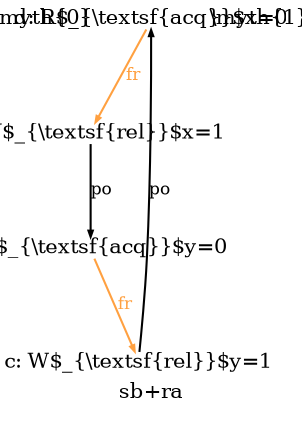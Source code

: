 /* Generated, do not edit, edit img/sb+ffences.litmus instead */
digraph G {

splines=spline;

/* legend */
fontsize=10;
label="sb+ra";


/* the unlocked events */
proc0_label_node [shape=none, fontsize=10, label="\\myth{0}", pos="1.000000,0.588000!", fixedsize=true, width=0.455000, height=0.091875]
eiid0 [label="a: W$_{\\textsf{rel}}$x=1", shape="none", fontsize=10, pos="1.000000,0.367500!", fixedsize="true", height="0.138889", width="0.486111"];
eiid1 [label="b: R$_{\\textsf{acq}}$y=0", shape="none", fontsize=10, pos="1.000000,0.000000!", fixedsize="true", height="0.138889", width="0.486111"];
proc1_label_node [shape=none, fontsize=10, label="\\myth{1}", pos="1.700000,0.588000!", fixedsize=true, width=0.455000, height=0.091875]
eiid2 [label="c: W$_{\\textsf{rel}}$y=1", shape="none", fontsize=10, pos="1.700000,0.367500!", fixedsize="true", height="0.138889", width="0.486111"];
eiid3 [label="d: R$_{\\textsf{acq}}$x=0", shape="none", fontsize=10, pos="1.700000,0.000000!", fixedsize="true", height="0.138889", width="0.486111"];

/* the intra_causality_data edges */


/* the intra_causality_control edges */

/* the poi edges */
/* the rfmap edges */


/* The viewed-before edges */
eiid1 -> eiid2 [label="fr", color="#ffa040", fontcolor="#ffa040", fontsize=8, arrowsize="0.300000"];
eiid3 -> eiid0 [label="fr", color="#ffa040", fontcolor="#ffa040", fontsize=8, arrowsize="0.300000"];
eiid0 -> eiid1 [label="po", color="black", fontcolor="black", fontsize=8, arrowsize="0.300000"];
eiid3 -> eiid2 [label="po", color="black", fontcolor="black", fontsize=8, arrowsize="0.300000", dir="back"];
}
